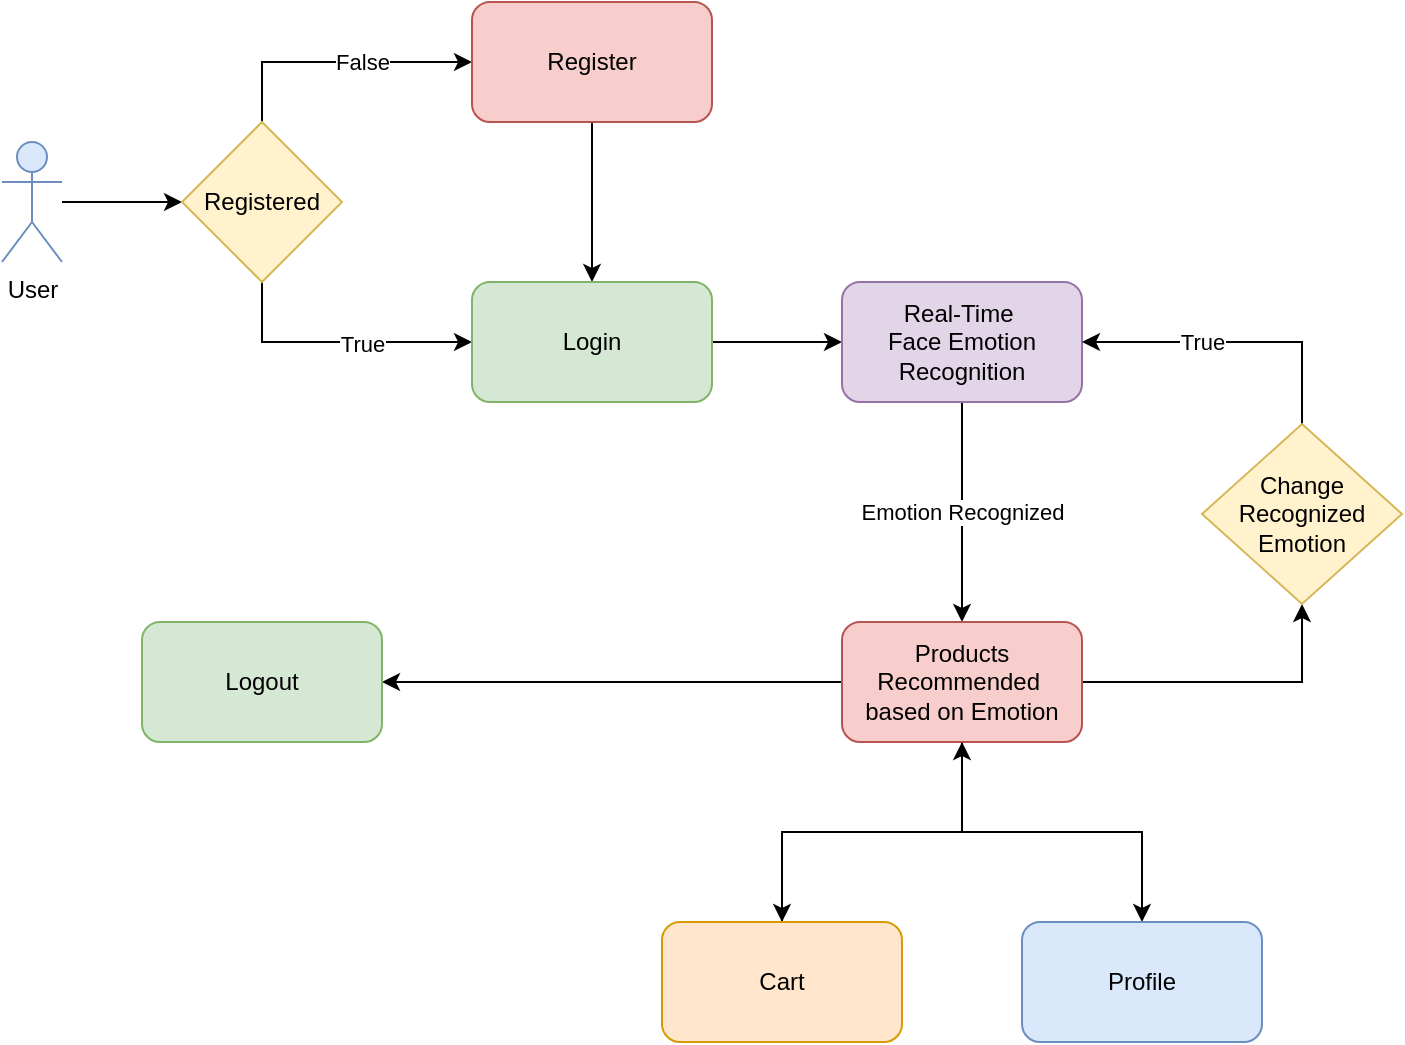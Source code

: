 <mxfile version="24.3.1" type="device">
  <diagram name="Page-1" id="qiSoF1RUGOgjxG2yo1wj">
    <mxGraphModel dx="1050" dy="557" grid="1" gridSize="10" guides="1" tooltips="1" connect="1" arrows="1" fold="1" page="1" pageScale="1" pageWidth="850" pageHeight="1100" math="0" shadow="0">
      <root>
        <mxCell id="0" />
        <mxCell id="1" parent="0" />
        <mxCell id="mlzsbg8BFO5pxjVVyDcR-4" value="" style="edgeStyle=orthogonalEdgeStyle;rounded=0;orthogonalLoop=1;jettySize=auto;html=1;" parent="1" source="mlzsbg8BFO5pxjVVyDcR-2" target="mlzsbg8BFO5pxjVVyDcR-3" edge="1">
          <mxGeometry relative="1" as="geometry" />
        </mxCell>
        <mxCell id="mlzsbg8BFO5pxjVVyDcR-2" value="User" style="shape=umlActor;verticalLabelPosition=bottom;verticalAlign=top;html=1;outlineConnect=0;fillColor=#dae8fc;strokeColor=#6c8ebf;" parent="1" vertex="1">
          <mxGeometry x="70" y="90" width="30" height="60" as="geometry" />
        </mxCell>
        <mxCell id="mlzsbg8BFO5pxjVVyDcR-6" value="" style="edgeStyle=orthogonalEdgeStyle;rounded=0;orthogonalLoop=1;jettySize=auto;html=1;" parent="1" source="mlzsbg8BFO5pxjVVyDcR-3" target="mlzsbg8BFO5pxjVVyDcR-5" edge="1">
          <mxGeometry relative="1" as="geometry">
            <Array as="points">
              <mxPoint x="200" y="50" />
            </Array>
          </mxGeometry>
        </mxCell>
        <mxCell id="mlzsbg8BFO5pxjVVyDcR-10" value="False" style="edgeLabel;html=1;align=center;verticalAlign=middle;resizable=0;points=[];" parent="mlzsbg8BFO5pxjVVyDcR-6" vertex="1" connectable="0">
          <mxGeometry x="-0.273" y="1" relative="1" as="geometry">
            <mxPoint x="31" y="1" as="offset" />
          </mxGeometry>
        </mxCell>
        <mxCell id="mlzsbg8BFO5pxjVVyDcR-8" value="" style="edgeStyle=orthogonalEdgeStyle;rounded=0;orthogonalLoop=1;jettySize=auto;html=1;" parent="1" edge="1">
          <mxGeometry relative="1" as="geometry">
            <Array as="points">
              <mxPoint x="200" y="190" />
            </Array>
            <mxPoint x="200" y="150" as="sourcePoint" />
            <mxPoint x="305" y="190" as="targetPoint" />
          </mxGeometry>
        </mxCell>
        <mxCell id="mlzsbg8BFO5pxjVVyDcR-11" value="True" style="edgeLabel;html=1;align=center;verticalAlign=middle;resizable=0;points=[];" parent="mlzsbg8BFO5pxjVVyDcR-8" vertex="1" connectable="0">
          <mxGeometry x="-0.762" relative="1" as="geometry">
            <mxPoint x="50" y="23" as="offset" />
          </mxGeometry>
        </mxCell>
        <mxCell id="mlzsbg8BFO5pxjVVyDcR-3" value="Registered" style="rhombus;whiteSpace=wrap;html=1;verticalAlign=middle;fillColor=#fff2cc;strokeColor=#d6b656;" parent="1" vertex="1">
          <mxGeometry x="160" y="80" width="80" height="80" as="geometry" />
        </mxCell>
        <mxCell id="mlzsbg8BFO5pxjVVyDcR-9" value="" style="edgeStyle=orthogonalEdgeStyle;rounded=0;orthogonalLoop=1;jettySize=auto;html=1;" parent="1" source="mlzsbg8BFO5pxjVVyDcR-5" target="mlzsbg8BFO5pxjVVyDcR-7" edge="1">
          <mxGeometry relative="1" as="geometry" />
        </mxCell>
        <mxCell id="mlzsbg8BFO5pxjVVyDcR-5" value="Register" style="whiteSpace=wrap;html=1;rounded=1;fillColor=#f8cecc;strokeColor=#b85450;" parent="1" vertex="1">
          <mxGeometry x="305" y="20" width="120" height="60" as="geometry" />
        </mxCell>
        <mxCell id="mlzsbg8BFO5pxjVVyDcR-13" value="" style="edgeStyle=orthogonalEdgeStyle;rounded=0;orthogonalLoop=1;jettySize=auto;html=1;" parent="1" source="mlzsbg8BFO5pxjVVyDcR-7" target="mlzsbg8BFO5pxjVVyDcR-12" edge="1">
          <mxGeometry relative="1" as="geometry" />
        </mxCell>
        <mxCell id="mlzsbg8BFO5pxjVVyDcR-7" value="Login" style="whiteSpace=wrap;html=1;rounded=1;fillColor=#d5e8d4;strokeColor=#82b366;" parent="1" vertex="1">
          <mxGeometry x="305" y="160" width="120" height="60" as="geometry" />
        </mxCell>
        <mxCell id="mlzsbg8BFO5pxjVVyDcR-15" value="" style="edgeStyle=orthogonalEdgeStyle;rounded=0;orthogonalLoop=1;jettySize=auto;html=1;" parent="1" source="mlzsbg8BFO5pxjVVyDcR-12" target="mlzsbg8BFO5pxjVVyDcR-14" edge="1">
          <mxGeometry relative="1" as="geometry">
            <Array as="points">
              <mxPoint x="550" y="260" />
              <mxPoint x="550" y="260" />
            </Array>
          </mxGeometry>
        </mxCell>
        <mxCell id="mlzsbg8BFO5pxjVVyDcR-16" value="Emotion Recognized" style="edgeLabel;html=1;align=center;verticalAlign=middle;resizable=0;points=[];" parent="mlzsbg8BFO5pxjVVyDcR-15" vertex="1" connectable="0">
          <mxGeometry x="-0.045" y="-1" relative="1" as="geometry">
            <mxPoint x="1" y="2" as="offset" />
          </mxGeometry>
        </mxCell>
        <mxCell id="mlzsbg8BFO5pxjVVyDcR-12" value="Real-Time&amp;nbsp;&lt;div&gt;Face Emotion Recognition&lt;/div&gt;" style="whiteSpace=wrap;html=1;rounded=1;fillColor=#e1d5e7;strokeColor=#9673a6;" parent="1" vertex="1">
          <mxGeometry x="490" y="160" width="120" height="60" as="geometry" />
        </mxCell>
        <mxCell id="mlzsbg8BFO5pxjVVyDcR-26" value="" style="edgeStyle=orthogonalEdgeStyle;rounded=0;orthogonalLoop=1;jettySize=auto;html=1;" parent="1" source="mlzsbg8BFO5pxjVVyDcR-14" target="mlzsbg8BFO5pxjVVyDcR-25" edge="1">
          <mxGeometry relative="1" as="geometry" />
        </mxCell>
        <mxCell id="mlzsbg8BFO5pxjVVyDcR-31" value="" style="edgeStyle=orthogonalEdgeStyle;rounded=0;orthogonalLoop=1;jettySize=auto;html=1;" parent="1" source="mlzsbg8BFO5pxjVVyDcR-14" target="mlzsbg8BFO5pxjVVyDcR-30" edge="1">
          <mxGeometry relative="1" as="geometry" />
        </mxCell>
        <mxCell id="mlzsbg8BFO5pxjVVyDcR-33" value="" style="edgeStyle=orthogonalEdgeStyle;rounded=0;orthogonalLoop=1;jettySize=auto;html=1;" parent="1" source="mlzsbg8BFO5pxjVVyDcR-14" target="mlzsbg8BFO5pxjVVyDcR-32" edge="1">
          <mxGeometry relative="1" as="geometry" />
        </mxCell>
        <mxCell id="tOl8azXJ3fjY00oLeOgr-6" value="" style="edgeStyle=orthogonalEdgeStyle;rounded=0;orthogonalLoop=1;jettySize=auto;html=1;entryX=0.5;entryY=1;entryDx=0;entryDy=0;" edge="1" parent="1" source="mlzsbg8BFO5pxjVVyDcR-14" target="mlzsbg8BFO5pxjVVyDcR-20">
          <mxGeometry relative="1" as="geometry">
            <mxPoint x="690" y="360" as="targetPoint" />
          </mxGeometry>
        </mxCell>
        <mxCell id="mlzsbg8BFO5pxjVVyDcR-14" value="Products Recommended&amp;nbsp;&lt;div&gt;based on Emotion&lt;/div&gt;" style="whiteSpace=wrap;html=1;rounded=1;fillColor=#f8cecc;strokeColor=#b85450;" parent="1" vertex="1">
          <mxGeometry x="490" y="330" width="120" height="60" as="geometry" />
        </mxCell>
        <mxCell id="tOl8azXJ3fjY00oLeOgr-10" value="" style="edgeStyle=orthogonalEdgeStyle;rounded=0;orthogonalLoop=1;jettySize=auto;html=1;entryX=1;entryY=0.5;entryDx=0;entryDy=0;" edge="1" parent="1" source="mlzsbg8BFO5pxjVVyDcR-20" target="mlzsbg8BFO5pxjVVyDcR-12">
          <mxGeometry relative="1" as="geometry">
            <mxPoint x="720" y="136" as="targetPoint" />
            <Array as="points">
              <mxPoint x="720" y="190" />
            </Array>
          </mxGeometry>
        </mxCell>
        <mxCell id="tOl8azXJ3fjY00oLeOgr-11" value="True" style="edgeLabel;html=1;align=center;verticalAlign=middle;resizable=0;points=[];" vertex="1" connectable="0" parent="tOl8azXJ3fjY00oLeOgr-10">
          <mxGeometry x="-0.256" relative="1" as="geometry">
            <mxPoint x="-35" as="offset" />
          </mxGeometry>
        </mxCell>
        <mxCell id="mlzsbg8BFO5pxjVVyDcR-20" value="Change Recognized Emotion" style="rhombus;whiteSpace=wrap;html=1;fillColor=#fff2cc;strokeColor=#d6b656;" parent="1" vertex="1">
          <mxGeometry x="670" y="231" width="100" height="90" as="geometry" />
        </mxCell>
        <mxCell id="mlzsbg8BFO5pxjVVyDcR-29" value="" style="edgeStyle=orthogonalEdgeStyle;rounded=0;orthogonalLoop=1;jettySize=auto;html=1;entryX=0.5;entryY=1;entryDx=0;entryDy=0;" parent="1" source="mlzsbg8BFO5pxjVVyDcR-25" target="mlzsbg8BFO5pxjVVyDcR-14" edge="1">
          <mxGeometry relative="1" as="geometry">
            <mxPoint x="660" y="630" as="targetPoint" />
          </mxGeometry>
        </mxCell>
        <mxCell id="mlzsbg8BFO5pxjVVyDcR-25" value="Cart" style="whiteSpace=wrap;html=1;rounded=1;fillColor=#ffe6cc;strokeColor=#d79b00;" parent="1" vertex="1">
          <mxGeometry x="400" y="480" width="120" height="60" as="geometry" />
        </mxCell>
        <mxCell id="mlzsbg8BFO5pxjVVyDcR-30" value="Profile" style="whiteSpace=wrap;html=1;rounded=1;fillColor=#dae8fc;strokeColor=#6c8ebf;" parent="1" vertex="1">
          <mxGeometry x="580" y="480" width="120" height="60" as="geometry" />
        </mxCell>
        <mxCell id="mlzsbg8BFO5pxjVVyDcR-32" value="Logout" style="whiteSpace=wrap;html=1;rounded=1;fillColor=#d5e8d4;strokeColor=#82b366;" parent="1" vertex="1">
          <mxGeometry x="140" y="330" width="120" height="60" as="geometry" />
        </mxCell>
      </root>
    </mxGraphModel>
  </diagram>
</mxfile>
